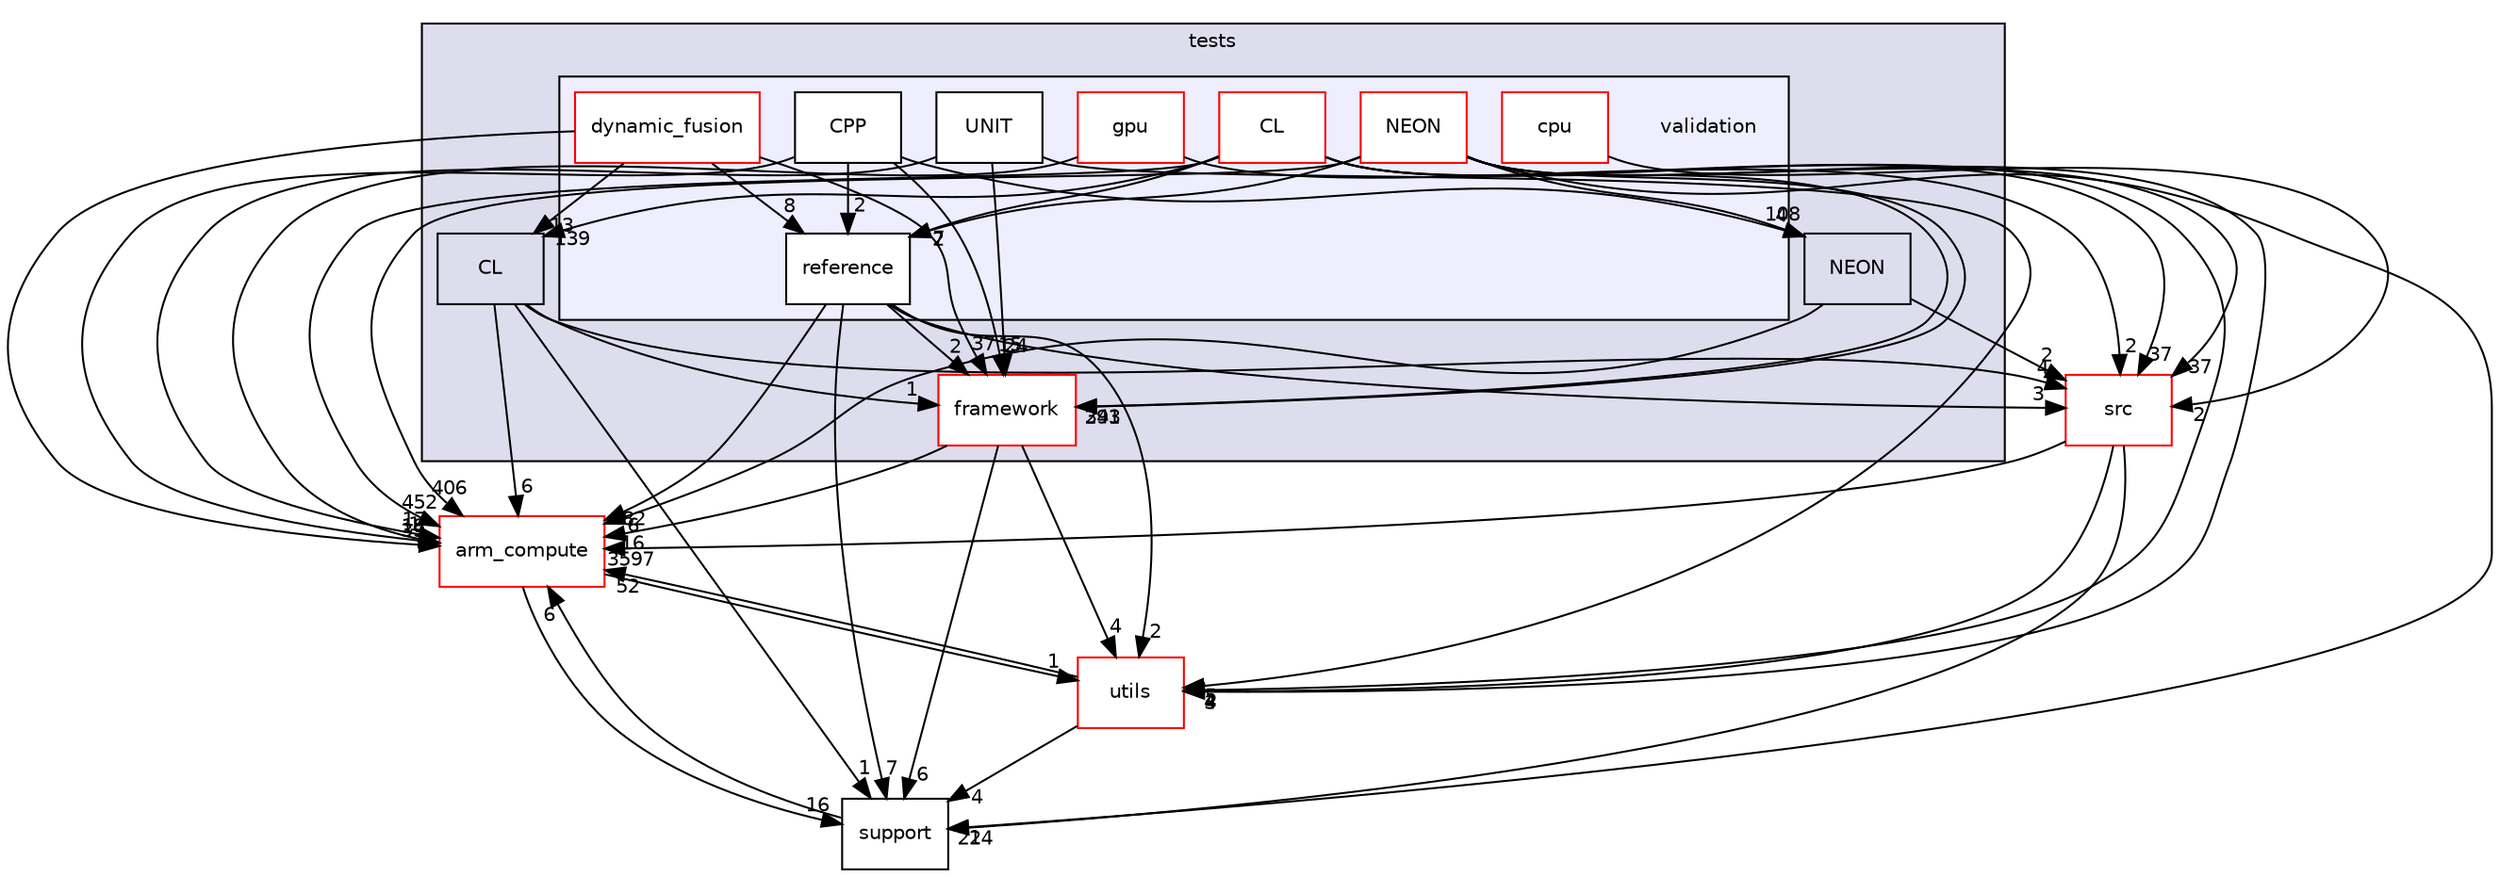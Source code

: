 digraph "tests/validation" {
  compound=true
  node [ fontsize="10", fontname="Helvetica"];
  edge [ labelfontsize="10", labelfontname="Helvetica"];
  subgraph clusterdir_59425e443f801f1f2fd8bbe4959a3ccf {
    graph [ bgcolor="#ddddee", pencolor="black", label="tests" fontname="Helvetica", fontsize="10", URL="dir_59425e443f801f1f2fd8bbe4959a3ccf.xhtml"]
  dir_445738e6fed662d0b65e690e3f1e1de0 [shape=box label="NEON" URL="dir_445738e6fed662d0b65e690e3f1e1de0.xhtml"];
  dir_896191444cf08ec8ade6f88256cb2bdd [shape=box label="CL" URL="dir_896191444cf08ec8ade6f88256cb2bdd.xhtml"];
  dir_9e71e2da941d3cafc4d98a9f6ae3de4f [shape=box label="framework" fillcolor="white" style="filled" color="red" URL="dir_9e71e2da941d3cafc4d98a9f6ae3de4f.xhtml"];
  subgraph clusterdir_e7c7b16542faa38cb4655ff1750d3604 {
    graph [ bgcolor="#eeeeff", pencolor="black", label="" URL="dir_e7c7b16542faa38cb4655ff1750d3604.xhtml"];
    dir_e7c7b16542faa38cb4655ff1750d3604 [shape=plaintext label="validation"];
  dir_f7024513cd67abef53e86ee9382ac5ce [shape=box label="CL" fillcolor="white" style="filled" color="red" URL="dir_f7024513cd67abef53e86ee9382ac5ce.xhtml"];
  dir_420d2db1b9c99f59825a3985434c3703 [shape=box label="CPP" fillcolor="white" style="filled" URL="dir_420d2db1b9c99f59825a3985434c3703.xhtml"];
  dir_58f3176b1e99b444b21d021594354993 [shape=box label="cpu" fillcolor="white" style="filled" color="red" URL="dir_58f3176b1e99b444b21d021594354993.xhtml"];
  dir_d178b4fe845b8ce36c704432820c8c40 [shape=box label="dynamic_fusion" fillcolor="white" style="filled" color="red" URL="dir_d178b4fe845b8ce36c704432820c8c40.xhtml"];
  dir_fd4a7b5d6d327eebb6d6642c71eea13b [shape=box label="gpu" fillcolor="white" style="filled" color="red" URL="dir_fd4a7b5d6d327eebb6d6642c71eea13b.xhtml"];
  dir_0538a82dae0483a21d0f1e9d7e0a45c6 [shape=box label="NEON" fillcolor="white" style="filled" color="red" URL="dir_0538a82dae0483a21d0f1e9d7e0a45c6.xhtml"];
  dir_46fdb196cebdbffe77dac340cde62f29 [shape=box label="reference" fillcolor="white" style="filled" URL="dir_46fdb196cebdbffe77dac340cde62f29.xhtml"];
  dir_0c108762cda89b68d4571cbbabdf46df [shape=box label="UNIT" fillcolor="white" style="filled" URL="dir_0c108762cda89b68d4571cbbabdf46df.xhtml"];
  }
  }
  dir_214608ef36d61442cb2b0c1c4e9a7def [shape=box label="arm_compute" fillcolor="white" style="filled" color="red" URL="dir_214608ef36d61442cb2b0c1c4e9a7def.xhtml"];
  dir_5815af820a9cc9481f1d0990a0d60286 [shape=box label="support" URL="dir_5815af820a9cc9481f1d0990a0d60286.xhtml"];
  dir_68267d1309a1af8e8297ef4c3efbcdba [shape=box label="src" fillcolor="white" style="filled" color="red" URL="dir_68267d1309a1af8e8297ef4c3efbcdba.xhtml"];
  dir_cbdb8362360e11eafe2fa3bc74cf0ffd [shape=box label="utils" fillcolor="white" style="filled" color="red" URL="dir_cbdb8362360e11eafe2fa3bc74cf0ffd.xhtml"];
  dir_46fdb196cebdbffe77dac340cde62f29->dir_214608ef36d61442cb2b0c1c4e9a7def [headlabel="82", labeldistance=1.5 headhref="dir_000040_000000.xhtml"];
  dir_46fdb196cebdbffe77dac340cde62f29->dir_5815af820a9cc9481f1d0990a0d60286 [headlabel="7", labeldistance=1.5 headhref="dir_000040_000031.xhtml"];
  dir_46fdb196cebdbffe77dac340cde62f29->dir_68267d1309a1af8e8297ef4c3efbcdba [headlabel="3", labeldistance=1.5 headhref="dir_000040_000003.xhtml"];
  dir_46fdb196cebdbffe77dac340cde62f29->dir_9e71e2da941d3cafc4d98a9f6ae3de4f [headlabel="2", labeldistance=1.5 headhref="dir_000040_000038.xhtml"];
  dir_46fdb196cebdbffe77dac340cde62f29->dir_cbdb8362360e11eafe2fa3bc74cf0ffd [headlabel="2", labeldistance=1.5 headhref="dir_000040_000041.xhtml"];
  dir_68267d1309a1af8e8297ef4c3efbcdba->dir_214608ef36d61442cb2b0c1c4e9a7def [headlabel="3597", labeldistance=1.5 headhref="dir_000003_000000.xhtml"];
  dir_68267d1309a1af8e8297ef4c3efbcdba->dir_5815af820a9cc9481f1d0990a0d60286 [headlabel="224", labeldistance=1.5 headhref="dir_000003_000031.xhtml"];
  dir_68267d1309a1af8e8297ef4c3efbcdba->dir_cbdb8362360e11eafe2fa3bc74cf0ffd [headlabel="4", labeldistance=1.5 headhref="dir_000003_000041.xhtml"];
  dir_d178b4fe845b8ce36c704432820c8c40->dir_214608ef36d61442cb2b0c1c4e9a7def [headlabel="39", labeldistance=1.5 headhref="dir_000039_000000.xhtml"];
  dir_d178b4fe845b8ce36c704432820c8c40->dir_46fdb196cebdbffe77dac340cde62f29 [headlabel="8", labeldistance=1.5 headhref="dir_000039_000040.xhtml"];
  dir_d178b4fe845b8ce36c704432820c8c40->dir_896191444cf08ec8ade6f88256cb2bdd [headlabel="13", labeldistance=1.5 headhref="dir_000039_000553.xhtml"];
  dir_d178b4fe845b8ce36c704432820c8c40->dir_9e71e2da941d3cafc4d98a9f6ae3de4f [headlabel="37", labeldistance=1.5 headhref="dir_000039_000038.xhtml"];
  dir_cbdb8362360e11eafe2fa3bc74cf0ffd->dir_214608ef36d61442cb2b0c1c4e9a7def [headlabel="52", labeldistance=1.5 headhref="dir_000041_000000.xhtml"];
  dir_cbdb8362360e11eafe2fa3bc74cf0ffd->dir_5815af820a9cc9481f1d0990a0d60286 [headlabel="4", labeldistance=1.5 headhref="dir_000041_000031.xhtml"];
  dir_445738e6fed662d0b65e690e3f1e1de0->dir_214608ef36d61442cb2b0c1c4e9a7def [headlabel="6", labeldistance=1.5 headhref="dir_000554_000000.xhtml"];
  dir_445738e6fed662d0b65e690e3f1e1de0->dir_68267d1309a1af8e8297ef4c3efbcdba [headlabel="2", labeldistance=1.5 headhref="dir_000554_000003.xhtml"];
  dir_9e71e2da941d3cafc4d98a9f6ae3de4f->dir_214608ef36d61442cb2b0c1c4e9a7def [headlabel="16", labeldistance=1.5 headhref="dir_000038_000000.xhtml"];
  dir_9e71e2da941d3cafc4d98a9f6ae3de4f->dir_5815af820a9cc9481f1d0990a0d60286 [headlabel="6", labeldistance=1.5 headhref="dir_000038_000031.xhtml"];
  dir_9e71e2da941d3cafc4d98a9f6ae3de4f->dir_cbdb8362360e11eafe2fa3bc74cf0ffd [headlabel="4", labeldistance=1.5 headhref="dir_000038_000041.xhtml"];
  dir_58f3176b1e99b444b21d021594354993->dir_68267d1309a1af8e8297ef4c3efbcdba [headlabel="2", labeldistance=1.5 headhref="dir_000088_000003.xhtml"];
  dir_fd4a7b5d6d327eebb6d6642c71eea13b->dir_68267d1309a1af8e8297ef4c3efbcdba [headlabel="2", labeldistance=1.5 headhref="dir_000090_000003.xhtml"];
  dir_fd4a7b5d6d327eebb6d6642c71eea13b->dir_214608ef36d61442cb2b0c1c4e9a7def [headlabel="1", labeldistance=1.5 headhref="dir_000090_000000.xhtml"];
  dir_0c108762cda89b68d4571cbbabdf46df->dir_214608ef36d61442cb2b0c1c4e9a7def [headlabel="17", labeldistance=1.5 headhref="dir_000097_000000.xhtml"];
  dir_0c108762cda89b68d4571cbbabdf46df->dir_9e71e2da941d3cafc4d98a9f6ae3de4f [headlabel="24", labeldistance=1.5 headhref="dir_000097_000038.xhtml"];
  dir_0c108762cda89b68d4571cbbabdf46df->dir_cbdb8362360e11eafe2fa3bc74cf0ffd [headlabel="5", labeldistance=1.5 headhref="dir_000097_000041.xhtml"];
  dir_214608ef36d61442cb2b0c1c4e9a7def->dir_5815af820a9cc9481f1d0990a0d60286 [headlabel="16", labeldistance=1.5 headhref="dir_000000_000031.xhtml"];
  dir_214608ef36d61442cb2b0c1c4e9a7def->dir_cbdb8362360e11eafe2fa3bc74cf0ffd [headlabel="1", labeldistance=1.5 headhref="dir_000000_000041.xhtml"];
  dir_f7024513cd67abef53e86ee9382ac5ce->dir_214608ef36d61442cb2b0c1c4e9a7def [headlabel="452", labeldistance=1.5 headhref="dir_000475_000000.xhtml"];
  dir_f7024513cd67abef53e86ee9382ac5ce->dir_46fdb196cebdbffe77dac340cde62f29 [headlabel="7", labeldistance=1.5 headhref="dir_000475_000040.xhtml"];
  dir_f7024513cd67abef53e86ee9382ac5ce->dir_68267d1309a1af8e8297ef4c3efbcdba [headlabel="37", labeldistance=1.5 headhref="dir_000475_000003.xhtml"];
  dir_f7024513cd67abef53e86ee9382ac5ce->dir_896191444cf08ec8ade6f88256cb2bdd [headlabel="139", labeldistance=1.5 headhref="dir_000475_000553.xhtml"];
  dir_f7024513cd67abef53e86ee9382ac5ce->dir_9e71e2da941d3cafc4d98a9f6ae3de4f [headlabel="343", labeldistance=1.5 headhref="dir_000475_000038.xhtml"];
  dir_f7024513cd67abef53e86ee9382ac5ce->dir_cbdb8362360e11eafe2fa3bc74cf0ffd [headlabel="4", labeldistance=1.5 headhref="dir_000475_000041.xhtml"];
  dir_0538a82dae0483a21d0f1e9d7e0a45c6->dir_214608ef36d61442cb2b0c1c4e9a7def [headlabel="406", labeldistance=1.5 headhref="dir_000476_000000.xhtml"];
  dir_0538a82dae0483a21d0f1e9d7e0a45c6->dir_445738e6fed662d0b65e690e3f1e1de0 [headlabel="108", labeldistance=1.5 headhref="dir_000476_000554.xhtml"];
  dir_0538a82dae0483a21d0f1e9d7e0a45c6->dir_5815af820a9cc9481f1d0990a0d60286 [headlabel="1", labeldistance=1.5 headhref="dir_000476_000031.xhtml"];
  dir_0538a82dae0483a21d0f1e9d7e0a45c6->dir_68267d1309a1af8e8297ef4c3efbcdba [headlabel="37", labeldistance=1.5 headhref="dir_000476_000003.xhtml"];
  dir_0538a82dae0483a21d0f1e9d7e0a45c6->dir_9e71e2da941d3cafc4d98a9f6ae3de4f [headlabel="291", labeldistance=1.5 headhref="dir_000476_000038.xhtml"];
  dir_0538a82dae0483a21d0f1e9d7e0a45c6->dir_cbdb8362360e11eafe2fa3bc74cf0ffd [headlabel="3", labeldistance=1.5 headhref="dir_000476_000041.xhtml"];
  dir_0538a82dae0483a21d0f1e9d7e0a45c6->dir_46fdb196cebdbffe77dac340cde62f29 [headlabel="2", labeldistance=1.5 headhref="dir_000476_000040.xhtml"];
  dir_896191444cf08ec8ade6f88256cb2bdd->dir_214608ef36d61442cb2b0c1c4e9a7def [headlabel="6", labeldistance=1.5 headhref="dir_000553_000000.xhtml"];
  dir_896191444cf08ec8ade6f88256cb2bdd->dir_5815af820a9cc9481f1d0990a0d60286 [headlabel="1", labeldistance=1.5 headhref="dir_000553_000031.xhtml"];
  dir_896191444cf08ec8ade6f88256cb2bdd->dir_68267d1309a1af8e8297ef4c3efbcdba [headlabel="4", labeldistance=1.5 headhref="dir_000553_000003.xhtml"];
  dir_896191444cf08ec8ade6f88256cb2bdd->dir_9e71e2da941d3cafc4d98a9f6ae3de4f [headlabel="1", labeldistance=1.5 headhref="dir_000553_000038.xhtml"];
  dir_420d2db1b9c99f59825a3985434c3703->dir_214608ef36d61442cb2b0c1c4e9a7def [headlabel="18", labeldistance=1.5 headhref="dir_000560_000000.xhtml"];
  dir_420d2db1b9c99f59825a3985434c3703->dir_445738e6fed662d0b65e690e3f1e1de0 [headlabel="4", labeldistance=1.5 headhref="dir_000560_000554.xhtml"];
  dir_420d2db1b9c99f59825a3985434c3703->dir_46fdb196cebdbffe77dac340cde62f29 [headlabel="2", labeldistance=1.5 headhref="dir_000560_000040.xhtml"];
  dir_420d2db1b9c99f59825a3985434c3703->dir_9e71e2da941d3cafc4d98a9f6ae3de4f [headlabel="15", labeldistance=1.5 headhref="dir_000560_000038.xhtml"];
  dir_5815af820a9cc9481f1d0990a0d60286->dir_214608ef36d61442cb2b0c1c4e9a7def [headlabel="6", labeldistance=1.5 headhref="dir_000031_000000.xhtml"];
}
